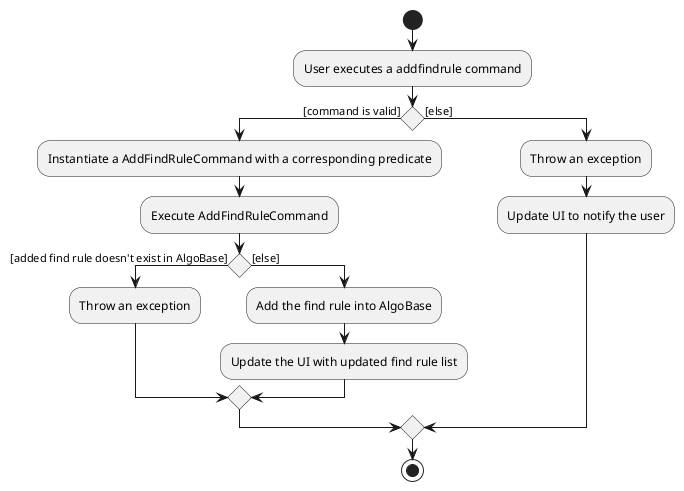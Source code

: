 @startuml

start

:User executes a addfindrule command;

if () then ([command is valid])
	:Instantiate a AddFindRuleCommand with a corresponding predicate;
	:Execute AddFindRuleCommand;
	if() then ([added find rule doesn't exist in AlgoBase])
	    :Throw an exception;
	else ([else])
	    :Add the find rule into AlgoBase;
	    :Update the UI with updated find rule list;
	endif
else ([else])
	:Throw an exception;
	:Update UI to notify the user;
endif

stop

@enduml
